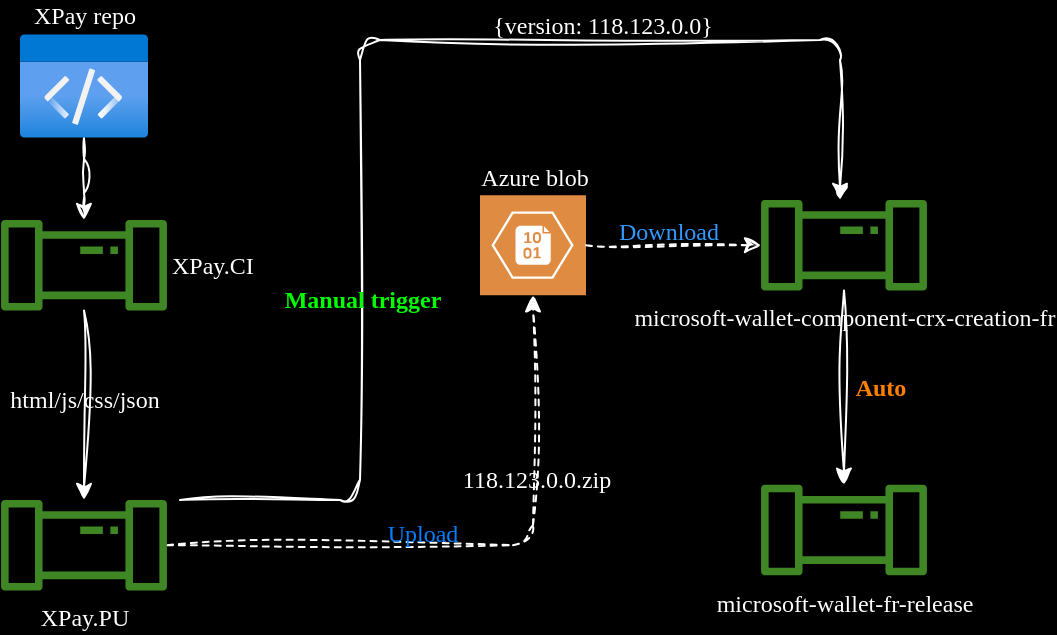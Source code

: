 <mxfile>
    <diagram id="xzn8Mk9meIiHVX6fEJwG" name="Page-1">
        <mxGraphModel dx="1120" dy="851" grid="0" gridSize="10" guides="1" tooltips="1" connect="1" arrows="1" fold="1" page="0" pageScale="1" pageWidth="850" pageHeight="1100" background="#000000" math="0" shadow="0">
            <root>
                <mxCell id="0"/>
                <mxCell id="1" parent="0"/>
                <mxCell id="32" style="edgeStyle=orthogonalEdgeStyle;shape=connector;rounded=1;sketch=1;hachureGap=4;jiggle=2;curveFitting=1;html=1;labelBackgroundColor=default;strokeColor=#FFFFFF;fontFamily=Aptos;fontSize=12;fontColor=#FFFFFF;endArrow=classic;" parent="1" source="3" target="4" edge="1">
                    <mxGeometry relative="1" as="geometry"/>
                </mxCell>
                <mxCell id="3" value="XPay repo" style="aspect=fixed;html=1;points=[];align=center;image;fontSize=12;image=img/lib/azure2/general/Code.svg;sketch=1;hachureGap=4;jiggle=2;curveFitting=1;fontFamily=Aptos;labelPosition=center;verticalLabelPosition=top;verticalAlign=bottom;labelBackgroundColor=none;fontColor=#FFFFFF;" parent="1" vertex="1">
                    <mxGeometry x="280" y="157" width="64" height="52" as="geometry"/>
                </mxCell>
                <mxCell id="10" style="edgeStyle=none;sketch=1;hachureGap=4;jiggle=2;curveFitting=1;html=1;fontFamily=Aptos;fontSize=12;fontColor=#FFFFFF;strokeColor=#FFFFFF;labelBackgroundColor=none;" parent="1" source="4" target="5" edge="1">
                    <mxGeometry relative="1" as="geometry"/>
                </mxCell>
                <mxCell id="16" value="&lt;font style=&quot;font-size: 12px;&quot;&gt;html/js/css/json&lt;/font&gt;" style="edgeLabel;html=1;align=center;verticalAlign=middle;resizable=0;points=[];fontSize=12;fontFamily=Aptos;fontColor=#FFFFFF;labelBackgroundColor=none;" parent="10" vertex="1" connectable="0">
                    <mxGeometry x="-0.135" y="3" relative="1" as="geometry">
                        <mxPoint x="-3" y="4" as="offset"/>
                    </mxGeometry>
                </mxCell>
                <mxCell id="4" value="XPay.CI" style="sketch=0;outlineConnect=0;fontColor=#FFFFFF;gradientColor=none;fillColor=#3F8624;strokeColor=none;dashed=0;verticalLabelPosition=middle;verticalAlign=middle;align=left;html=1;fontSize=12;fontStyle=0;aspect=fixed;pointerEvents=1;shape=mxgraph.aws4.iot_analytics_pipeline;hachureGap=4;jiggle=2;curveFitting=1;fontFamily=Aptos;labelPosition=right;spacingLeft=0;spacingRight=-16;labelBackgroundColor=none;" parent="1" vertex="1">
                    <mxGeometry x="270" y="250" width="84" height="45.23" as="geometry"/>
                </mxCell>
                <mxCell id="13" style="edgeStyle=orthogonalEdgeStyle;sketch=1;hachureGap=4;jiggle=2;curveFitting=1;html=1;fontFamily=Aptos;fontSize=12;fontColor=#FFFFFF;dashed=1;strokeColor=#FFFFFF;labelBackgroundColor=none;" parent="1" source="5" target="6" edge="1">
                    <mxGeometry relative="1" as="geometry"/>
                </mxCell>
                <mxCell id="17" value="118.123.0.0.zip" style="edgeLabel;html=1;align=center;verticalAlign=middle;resizable=0;points=[];fontSize=12;fontFamily=Aptos;fontColor=#FFFFFF;labelBackgroundColor=none;" parent="13" vertex="1" connectable="0">
                    <mxGeometry x="-0.275" y="1" relative="1" as="geometry">
                        <mxPoint x="73" y="-32" as="offset"/>
                    </mxGeometry>
                </mxCell>
                <mxCell id="23" value="&lt;font color=&quot;#007fff&quot; style=&quot;font-size: 12px;&quot; face=&quot;Aptos&quot;&gt;Upload&lt;/font&gt;" style="edgeLabel;html=1;align=center;verticalAlign=middle;resizable=0;points=[];fontSize=20;fontFamily=Architects Daughter;labelBackgroundColor=none;" parent="13" vertex="1" connectable="0">
                    <mxGeometry x="-0.304" relative="1" as="geometry">
                        <mxPoint x="20" y="-10" as="offset"/>
                    </mxGeometry>
                </mxCell>
                <mxCell id="5" value="XPay.PU" style="sketch=0;outlineConnect=0;fontColor=#FFFFFF;gradientColor=none;fillColor=#3F8624;strokeColor=none;dashed=0;verticalLabelPosition=bottom;verticalAlign=top;align=center;html=1;fontSize=12;fontStyle=0;aspect=fixed;pointerEvents=1;shape=mxgraph.aws4.iot_analytics_pipeline;hachureGap=4;jiggle=2;curveFitting=1;fontFamily=Aptos;labelBackgroundColor=none;" parent="1" vertex="1">
                    <mxGeometry x="270" y="390" width="84" height="45.23" as="geometry"/>
                </mxCell>
                <mxCell id="14" style="edgeStyle=orthogonalEdgeStyle;sketch=1;hachureGap=4;jiggle=2;curveFitting=1;html=1;fontFamily=Aptos;fontSize=12;fontColor=#000000;strokeColor=#FFFFFF;labelBackgroundColor=#1e1a23;" parent="1" target="7" edge="1">
                    <mxGeometry relative="1" as="geometry">
                        <mxPoint x="360" y="390" as="sourcePoint"/>
                        <mxPoint x="650" y="70" as="targetPoint"/>
                        <Array as="points">
                            <mxPoint x="450" y="390"/>
                            <mxPoint x="450" y="160"/>
                            <mxPoint x="690" y="160"/>
                        </Array>
                    </mxGeometry>
                </mxCell>
                <mxCell id="18" value="&lt;font color=&quot;#00ff00&quot;&gt;Manual trigger&lt;/font&gt;" style="edgeLabel;html=1;align=center;verticalAlign=middle;resizable=0;points=[];fontSize=12;fontFamily=Aptos;fontColor=#FFFFFF;labelBackgroundColor=none;fontStyle=1" parent="14" vertex="1" connectable="0">
                    <mxGeometry x="-0.132" y="-1" relative="1" as="geometry">
                        <mxPoint y="88" as="offset"/>
                    </mxGeometry>
                </mxCell>
                <mxCell id="21" value="&lt;font color=&quot;#ffffff&quot; style=&quot;font-size: 12px;&quot;&gt;{version:&amp;nbsp;118.123.0.0}&lt;/font&gt;" style="edgeLabel;html=1;align=center;verticalAlign=middle;resizable=0;points=[];fontSize=12;fontFamily=Aptos;spacing=2;labelBackgroundColor=none;" parent="14" vertex="1" connectable="0">
                    <mxGeometry x="0.486" relative="1" as="geometry">
                        <mxPoint x="-35" y="-7" as="offset"/>
                    </mxGeometry>
                </mxCell>
                <mxCell id="6" value="Azure blob" style="sketch=0;pointerEvents=1;shadow=0;dashed=0;html=1;strokeColor=none;fillColor=#DF8C42;labelPosition=center;verticalLabelPosition=top;verticalAlign=bottom;align=center;outlineConnect=0;shape=mxgraph.veeam2.azure_blob;hachureGap=4;jiggle=2;curveFitting=1;fontFamily=Aptos;fontSize=12;fontColor=#FFFFFF;labelBackgroundColor=none;" parent="1" vertex="1">
                    <mxGeometry x="510" y="237.61" width="53" height="50" as="geometry"/>
                </mxCell>
                <mxCell id="15" style="edgeStyle=orthogonalEdgeStyle;sketch=1;hachureGap=4;jiggle=2;curveFitting=1;html=1;fontFamily=Aptos;fontSize=12;fontColor=#FFFFFF;strokeColor=#FFFFFF;labelBackgroundColor=none;" parent="1" source="7" target="8" edge="1">
                    <mxGeometry relative="1" as="geometry"/>
                </mxCell>
                <mxCell id="22" value="Auto" style="edgeLabel;html=1;align=center;verticalAlign=middle;resizable=0;points=[];fontSize=12;fontFamily=Aptos;labelBackgroundColor=none;fontColor=#FF8000;fontStyle=1" parent="15" vertex="1" connectable="0">
                    <mxGeometry x="-0.177" relative="1" as="geometry">
                        <mxPoint x="18" y="9" as="offset"/>
                    </mxGeometry>
                </mxCell>
                <mxCell id="19" style="edgeStyle=orthogonalEdgeStyle;sketch=1;hachureGap=4;jiggle=2;curveFitting=1;html=1;fontFamily=Aptos;fontSize=12;fontColor=#FFFFFF;dashed=1;labelBackgroundColor=none;strokeColor=#FFFFFF;" parent="1" source="6" target="7" edge="1">
                    <mxGeometry relative="1" as="geometry">
                        <mxPoint x="570" y="263" as="sourcePoint"/>
                    </mxGeometry>
                </mxCell>
                <mxCell id="20" value="Download" style="edgeLabel;html=1;align=center;verticalAlign=middle;resizable=0;points=[];fontSize=12;fontFamily=Aptos;fontColor=#3399FF;labelBackgroundColor=none;" parent="19" vertex="1" connectable="0">
                    <mxGeometry x="0.159" y="-1" relative="1" as="geometry">
                        <mxPoint x="-10" y="-8" as="offset"/>
                    </mxGeometry>
                </mxCell>
                <mxCell id="7" value="microsoft-wallet-component-crx-creation-fr" style="sketch=0;outlineConnect=0;fontColor=#FFFFFF;gradientColor=none;fillColor=#3F8624;strokeColor=none;dashed=0;verticalLabelPosition=bottom;verticalAlign=top;align=center;html=1;fontSize=12;fontStyle=0;aspect=fixed;pointerEvents=1;shape=mxgraph.aws4.iot_analytics_pipeline;hachureGap=4;jiggle=2;curveFitting=1;fontFamily=Aptos;labelPosition=center;labelBackgroundColor=none;" parent="1" vertex="1">
                    <mxGeometry x="650" y="240" width="84" height="45.23" as="geometry"/>
                </mxCell>
                <mxCell id="8" value="microsoft-wallet-fr-release" style="sketch=0;outlineConnect=0;fontColor=#FFFFFF;gradientColor=none;fillColor=#3F8624;strokeColor=none;dashed=0;verticalLabelPosition=bottom;verticalAlign=top;align=center;html=1;fontSize=12;fontStyle=0;aspect=fixed;pointerEvents=1;shape=mxgraph.aws4.iot_analytics_pipeline;hachureGap=4;jiggle=2;curveFitting=1;fontFamily=Aptos;labelBackgroundColor=none;" parent="1" vertex="1">
                    <mxGeometry x="650" y="382.38" width="84" height="45.23" as="geometry"/>
                </mxCell>
            </root>
        </mxGraphModel>
    </diagram>
</mxfile>